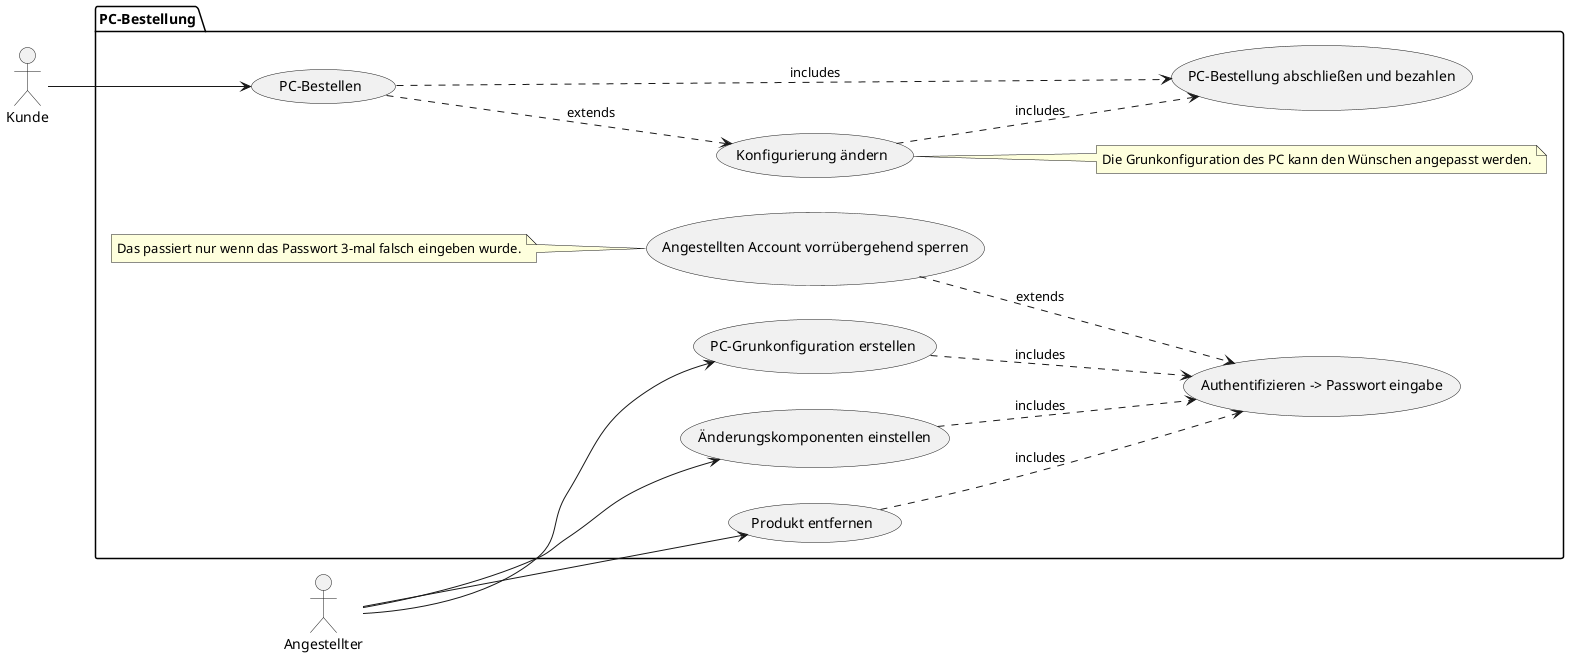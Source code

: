 @startuml Anwendungsfalldiagramm
left to right direction
actor Kunde as k
actor Angestellter as a

package PC-Bestellung {
  usecase "PC-Bestellen" as UC1
  usecase "Konfigurierung ändern" as UC2
  usecase "PC-Bestellung abschließen und bezahlen" as UC3
  usecase "PC-Grunkonfiguration erstellen" as UC4
  usecase "Änderungskomponenten einstellen" as UC5
  usecase "Produkt entfernen" as UC6
  usecase "Authentifizieren -> Passwort eingabe" as UC7
  usecase "Angestellten Account vorrübergehend sperren" as UC8
  note left of UC8 : Das passiert nur wenn das Passwort 3-mal falsch eingeben wurde.
  note right of UC2 : Die Grunkonfiguration des PC kann den Wünschen angepasst werden.
}

k --> UC1
UC1 ..> UC3 :includes
UC1 ..> UC2 :extends
UC2 ..> UC3 :includes
a --> UC4
a--> UC5
a --> UC6
UC4 ..> UC7 :includes
UC5 ..> UC7 :includes
UC6 ..> UC7 :includes
UC8 ..> UC7 :extends

@enduml